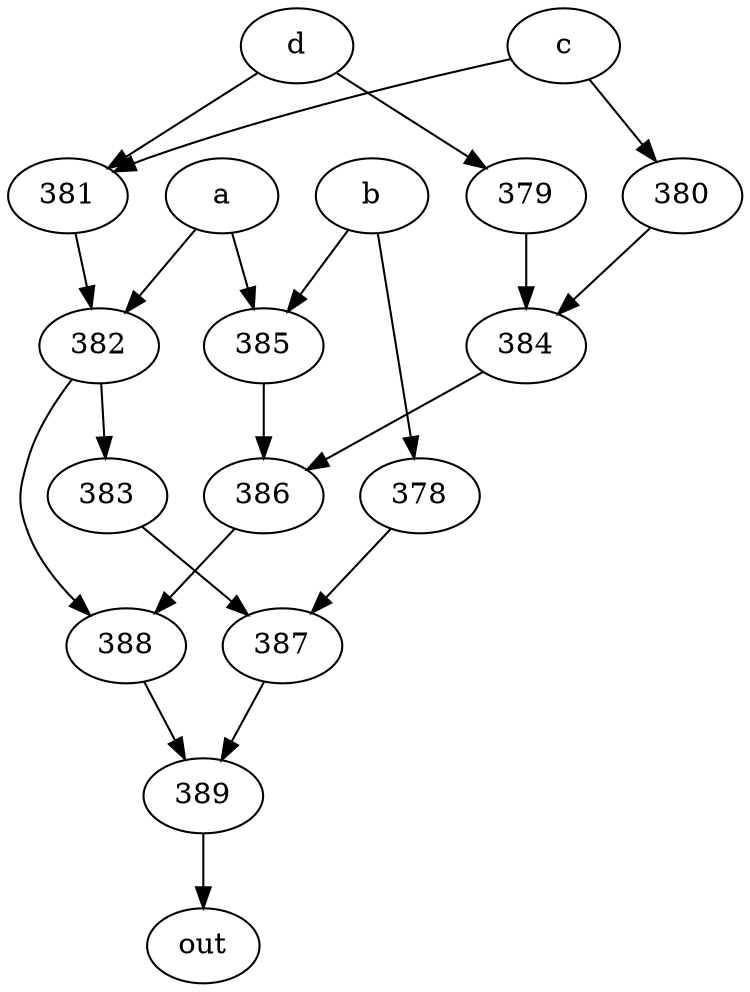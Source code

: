 strict digraph "" {
	389 -> out;
	a -> 382;
	a -> 385;
	382 -> 383;
	382 -> 388;
	385 -> 386;
	383 -> 387;
	388 -> 389;
	386 -> 388;
	b -> 385;
	b -> 378;
	378 -> 387;
	387 -> 389;
	c -> 380;
	c -> 381;
	380 -> 384;
	381 -> 382;
	384 -> 386;
	d -> 381;
	d -> 379;
	379 -> 384;
}
